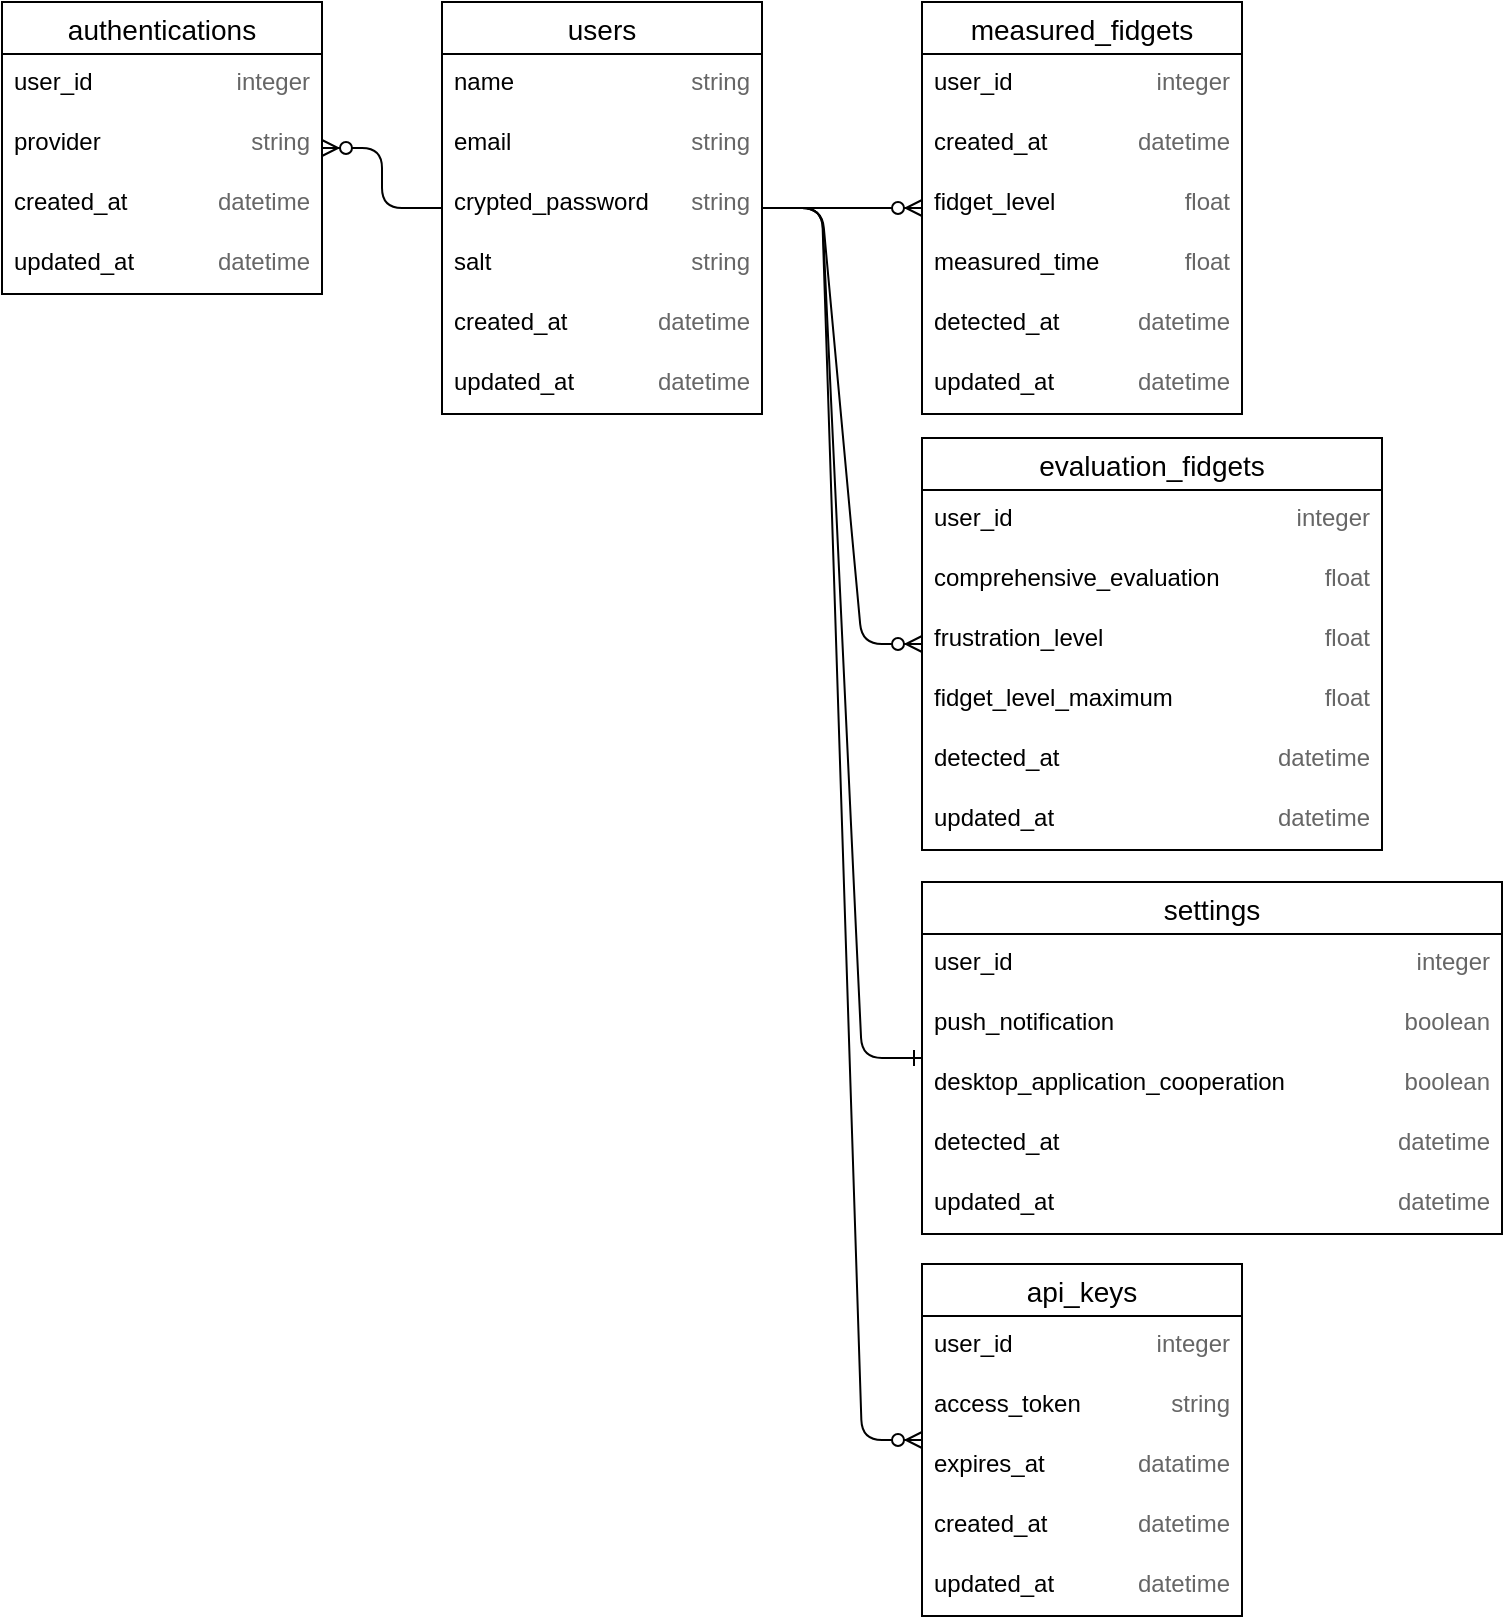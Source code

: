 <mxfile version="14.4.8" type="github">
  <diagram id="KMcwc66zo0s1owtwAtsU" name="ページ1">
    <mxGraphModel dx="1351" dy="933" grid="1" gridSize="10" guides="1" tooltips="1" connect="1" arrows="1" fold="1" page="1" pageScale="1" pageWidth="1169" pageHeight="827" math="0" shadow="0">
      <root>
        <mxCell id="0" />
        <mxCell id="1" parent="0" />
        <object label="users" user="" id="TI8mW6i3zvdnM-aCLv4K-14">
          <mxCell style="swimlane;fontStyle=0;childLayout=stackLayout;horizontal=1;startSize=26;horizontalStack=0;resizeParent=1;resizeParentMax=0;resizeLast=0;collapsible=1;marginBottom=0;align=center;fontSize=14;" parent="1" vertex="1">
            <mxGeometry x="250" y="10" width="160" height="206" as="geometry" />
          </mxCell>
        </object>
        <mxCell id="AFSvtwd09aoUbGUzWYIh-38" value="" style="group" vertex="1" connectable="0" parent="TI8mW6i3zvdnM-aCLv4K-14">
          <mxGeometry y="26" width="160" height="30" as="geometry" />
        </mxCell>
        <mxCell id="AFSvtwd09aoUbGUzWYIh-39" value="name" style="text;strokeColor=none;fillColor=none;spacingLeft=4;spacingRight=4;overflow=hidden;rotatable=0;points=[[0,0.5],[1,0.5]];portConstraint=eastwest;fontSize=12;" vertex="1" parent="AFSvtwd09aoUbGUzWYIh-38">
          <mxGeometry width="100" height="30" as="geometry" />
        </mxCell>
        <mxCell id="AFSvtwd09aoUbGUzWYIh-40" value="string" style="text;strokeColor=none;fillColor=none;spacingLeft=4;spacingRight=4;overflow=hidden;rotatable=0;points=[[0,0.5],[1,0.5]];portConstraint=eastwest;fontSize=12;align=right;fontColor=#666666;" vertex="1" parent="AFSvtwd09aoUbGUzWYIh-38">
          <mxGeometry x="100" width="60" height="30" as="geometry" />
        </mxCell>
        <mxCell id="AFSvtwd09aoUbGUzWYIh-32" value="" style="group" vertex="1" connectable="0" parent="TI8mW6i3zvdnM-aCLv4K-14">
          <mxGeometry y="56" width="160" height="30" as="geometry" />
        </mxCell>
        <mxCell id="AFSvtwd09aoUbGUzWYIh-33" value="email" style="text;strokeColor=none;fillColor=none;spacingLeft=4;spacingRight=4;overflow=hidden;rotatable=0;points=[[0,0.5],[1,0.5]];portConstraint=eastwest;fontSize=12;" vertex="1" parent="AFSvtwd09aoUbGUzWYIh-32">
          <mxGeometry width="100" height="20.455" as="geometry" />
        </mxCell>
        <mxCell id="AFSvtwd09aoUbGUzWYIh-34" value="string" style="text;strokeColor=none;fillColor=none;spacingLeft=4;spacingRight=4;overflow=hidden;rotatable=0;points=[[0,0.5],[1,0.5]];portConstraint=eastwest;fontSize=12;align=right;fontColor=#666666;" vertex="1" parent="AFSvtwd09aoUbGUzWYIh-32">
          <mxGeometry x="100" width="60" height="20.455" as="geometry" />
        </mxCell>
        <mxCell id="AFSvtwd09aoUbGUzWYIh-29" value="" style="group" vertex="1" connectable="0" parent="TI8mW6i3zvdnM-aCLv4K-14">
          <mxGeometry y="86" width="160" height="30" as="geometry" />
        </mxCell>
        <mxCell id="AFSvtwd09aoUbGUzWYIh-30" value="crypted_password" style="text;strokeColor=none;fillColor=none;spacingLeft=4;spacingRight=4;overflow=hidden;rotatable=0;points=[[0,0.5],[1,0.5]];portConstraint=eastwest;fontSize=12;" vertex="1" parent="AFSvtwd09aoUbGUzWYIh-29">
          <mxGeometry width="110" height="30" as="geometry" />
        </mxCell>
        <mxCell id="AFSvtwd09aoUbGUzWYIh-31" value="string" style="text;strokeColor=none;fillColor=none;spacingLeft=4;spacingRight=4;overflow=hidden;rotatable=0;points=[[0,0.5],[1,0.5]];portConstraint=eastwest;fontSize=12;align=right;fontColor=#666666;" vertex="1" parent="AFSvtwd09aoUbGUzWYIh-29">
          <mxGeometry x="110" width="50" height="30" as="geometry" />
        </mxCell>
        <mxCell id="AFSvtwd09aoUbGUzWYIh-26" value="" style="group" vertex="1" connectable="0" parent="TI8mW6i3zvdnM-aCLv4K-14">
          <mxGeometry y="116" width="160" height="30" as="geometry" />
        </mxCell>
        <mxCell id="AFSvtwd09aoUbGUzWYIh-27" value="salt" style="text;strokeColor=none;fillColor=none;spacingLeft=4;spacingRight=4;overflow=hidden;rotatable=0;points=[[0,0.5],[1,0.5]];portConstraint=eastwest;fontSize=12;" vertex="1" parent="AFSvtwd09aoUbGUzWYIh-26">
          <mxGeometry width="100" height="30" as="geometry" />
        </mxCell>
        <mxCell id="AFSvtwd09aoUbGUzWYIh-28" value="string" style="text;strokeColor=none;fillColor=none;spacingLeft=4;spacingRight=4;overflow=hidden;rotatable=0;points=[[0,0.5],[1,0.5]];portConstraint=eastwest;fontSize=12;align=right;fontColor=#666666;" vertex="1" parent="AFSvtwd09aoUbGUzWYIh-26">
          <mxGeometry x="100" width="60" height="30" as="geometry" />
        </mxCell>
        <mxCell id="AFSvtwd09aoUbGUzWYIh-20" value="" style="group" vertex="1" connectable="0" parent="TI8mW6i3zvdnM-aCLv4K-14">
          <mxGeometry y="146" width="160" height="30" as="geometry" />
        </mxCell>
        <mxCell id="AFSvtwd09aoUbGUzWYIh-21" value="created_at" style="text;strokeColor=none;fillColor=none;spacingLeft=4;spacingRight=4;overflow=hidden;rotatable=0;points=[[0,0.5],[1,0.5]];portConstraint=eastwest;fontSize=12;" vertex="1" parent="AFSvtwd09aoUbGUzWYIh-20">
          <mxGeometry width="100" height="30" as="geometry" />
        </mxCell>
        <mxCell id="AFSvtwd09aoUbGUzWYIh-22" value="datetime" style="text;strokeColor=none;fillColor=none;spacingLeft=4;spacingRight=4;overflow=hidden;rotatable=0;points=[[0,0.5],[1,0.5]];portConstraint=eastwest;fontSize=12;align=right;fontColor=#666666;" vertex="1" parent="AFSvtwd09aoUbGUzWYIh-20">
          <mxGeometry x="100" width="60" height="30" as="geometry" />
        </mxCell>
        <mxCell id="AFSvtwd09aoUbGUzWYIh-19" value="" style="group" vertex="1" connectable="0" parent="TI8mW6i3zvdnM-aCLv4K-14">
          <mxGeometry y="176" width="160" height="30" as="geometry" />
        </mxCell>
        <mxCell id="AFSvtwd09aoUbGUzWYIh-17" value="updated_at" style="text;strokeColor=none;fillColor=none;spacingLeft=4;spacingRight=4;overflow=hidden;rotatable=0;points=[[0,0.5],[1,0.5]];portConstraint=eastwest;fontSize=12;" vertex="1" parent="AFSvtwd09aoUbGUzWYIh-19">
          <mxGeometry width="100" height="30" as="geometry" />
        </mxCell>
        <mxCell id="AFSvtwd09aoUbGUzWYIh-18" value="datetime" style="text;strokeColor=none;fillColor=none;spacingLeft=4;spacingRight=4;overflow=hidden;rotatable=0;points=[[0,0.5],[1,0.5]];portConstraint=eastwest;fontSize=12;align=right;fontColor=#666666;" vertex="1" parent="AFSvtwd09aoUbGUzWYIh-19">
          <mxGeometry x="100" width="60" height="30" as="geometry" />
        </mxCell>
        <mxCell id="TI8mW6i3zvdnM-aCLv4K-18" value="measured_fidgets" style="swimlane;fontStyle=0;childLayout=stackLayout;horizontal=1;startSize=26;horizontalStack=0;resizeParent=1;resizeParentMax=0;resizeLast=0;collapsible=1;marginBottom=0;align=center;fontSize=14;" parent="1" vertex="1">
          <mxGeometry x="490" y="10" width="160" height="206" as="geometry" />
        </mxCell>
        <mxCell id="AFSvtwd09aoUbGUzWYIh-58" value="" style="group" vertex="1" connectable="0" parent="TI8mW6i3zvdnM-aCLv4K-18">
          <mxGeometry y="26" width="160" height="30" as="geometry" />
        </mxCell>
        <mxCell id="AFSvtwd09aoUbGUzWYIh-59" value="user_id" style="text;strokeColor=none;fillColor=none;spacingLeft=4;spacingRight=4;overflow=hidden;rotatable=0;points=[[0,0.5],[1,0.5]];portConstraint=eastwest;fontSize=12;" vertex="1" parent="AFSvtwd09aoUbGUzWYIh-58">
          <mxGeometry width="100" height="30" as="geometry" />
        </mxCell>
        <mxCell id="AFSvtwd09aoUbGUzWYIh-60" value="integer" style="text;strokeColor=none;fillColor=none;spacingLeft=4;spacingRight=4;overflow=hidden;rotatable=0;points=[[0,0.5],[1,0.5]];portConstraint=eastwest;fontSize=12;align=right;fontColor=#666666;" vertex="1" parent="AFSvtwd09aoUbGUzWYIh-58">
          <mxGeometry x="100" width="60" height="30" as="geometry" />
        </mxCell>
        <mxCell id="AFSvtwd09aoUbGUzWYIh-70" value="" style="group" vertex="1" connectable="0" parent="TI8mW6i3zvdnM-aCLv4K-18">
          <mxGeometry y="56" width="160" height="30" as="geometry" />
        </mxCell>
        <mxCell id="AFSvtwd09aoUbGUzWYIh-71" value="created_at" style="text;strokeColor=none;fillColor=none;spacingLeft=4;spacingRight=4;overflow=hidden;rotatable=0;points=[[0,0.5],[1,0.5]];portConstraint=eastwest;fontSize=12;" vertex="1" parent="AFSvtwd09aoUbGUzWYIh-70">
          <mxGeometry width="100" height="30" as="geometry" />
        </mxCell>
        <mxCell id="AFSvtwd09aoUbGUzWYIh-72" value="datetime" style="text;strokeColor=none;fillColor=none;spacingLeft=4;spacingRight=4;overflow=hidden;rotatable=0;points=[[0,0.5],[1,0.5]];portConstraint=eastwest;fontSize=12;align=right;fontColor=#666666;" vertex="1" parent="AFSvtwd09aoUbGUzWYIh-70">
          <mxGeometry x="100" width="60" height="30" as="geometry" />
        </mxCell>
        <mxCell id="AFSvtwd09aoUbGUzWYIh-64" value="" style="group" vertex="1" connectable="0" parent="TI8mW6i3zvdnM-aCLv4K-18">
          <mxGeometry y="86" width="160" height="30" as="geometry" />
        </mxCell>
        <mxCell id="AFSvtwd09aoUbGUzWYIh-65" value="fidget_level" style="text;strokeColor=none;fillColor=none;spacingLeft=4;spacingRight=4;overflow=hidden;rotatable=0;points=[[0,0.5],[1,0.5]];portConstraint=eastwest;fontSize=12;" vertex="1" parent="AFSvtwd09aoUbGUzWYIh-64">
          <mxGeometry width="100" height="30" as="geometry" />
        </mxCell>
        <mxCell id="AFSvtwd09aoUbGUzWYIh-66" value="float" style="text;strokeColor=none;fillColor=none;spacingLeft=4;spacingRight=4;overflow=hidden;rotatable=0;points=[[0,0.5],[1,0.5]];portConstraint=eastwest;fontSize=12;align=right;fontColor=#666666;" vertex="1" parent="AFSvtwd09aoUbGUzWYIh-64">
          <mxGeometry x="100" width="60" height="30" as="geometry" />
        </mxCell>
        <mxCell id="AFSvtwd09aoUbGUzWYIh-67" value="" style="group" vertex="1" connectable="0" parent="TI8mW6i3zvdnM-aCLv4K-18">
          <mxGeometry y="116" width="160" height="30" as="geometry" />
        </mxCell>
        <mxCell id="AFSvtwd09aoUbGUzWYIh-68" value="measured_time" style="text;strokeColor=none;fillColor=none;spacingLeft=4;spacingRight=4;overflow=hidden;rotatable=0;points=[[0,0.5],[1,0.5]];portConstraint=eastwest;fontSize=12;" vertex="1" parent="AFSvtwd09aoUbGUzWYIh-67">
          <mxGeometry width="100" height="30" as="geometry" />
        </mxCell>
        <mxCell id="AFSvtwd09aoUbGUzWYIh-69" value="float" style="text;strokeColor=none;fillColor=none;spacingLeft=4;spacingRight=4;overflow=hidden;rotatable=0;points=[[0,0.5],[1,0.5]];portConstraint=eastwest;fontSize=12;align=right;fontColor=#666666;" vertex="1" parent="AFSvtwd09aoUbGUzWYIh-67">
          <mxGeometry x="100" width="60" height="30" as="geometry" />
        </mxCell>
        <mxCell id="AFSvtwd09aoUbGUzWYIh-61" value="" style="group" vertex="1" connectable="0" parent="TI8mW6i3zvdnM-aCLv4K-18">
          <mxGeometry y="146" width="160" height="30" as="geometry" />
        </mxCell>
        <mxCell id="AFSvtwd09aoUbGUzWYIh-62" value="detected_at" style="text;strokeColor=none;fillColor=none;spacingLeft=4;spacingRight=4;overflow=hidden;rotatable=0;points=[[0,0.5],[1,0.5]];portConstraint=eastwest;fontSize=12;" vertex="1" parent="AFSvtwd09aoUbGUzWYIh-61">
          <mxGeometry width="100" height="30" as="geometry" />
        </mxCell>
        <mxCell id="AFSvtwd09aoUbGUzWYIh-63" value="datetime" style="text;strokeColor=none;fillColor=none;spacingLeft=4;spacingRight=4;overflow=hidden;rotatable=0;points=[[0,0.5],[1,0.5]];portConstraint=eastwest;fontSize=12;align=right;fontColor=#666666;" vertex="1" parent="AFSvtwd09aoUbGUzWYIh-61">
          <mxGeometry x="100" width="60" height="30" as="geometry" />
        </mxCell>
        <mxCell id="AFSvtwd09aoUbGUzWYIh-73" value="" style="group" vertex="1" connectable="0" parent="TI8mW6i3zvdnM-aCLv4K-18">
          <mxGeometry y="176" width="160" height="30" as="geometry" />
        </mxCell>
        <mxCell id="AFSvtwd09aoUbGUzWYIh-74" value="updated_at" style="text;strokeColor=none;fillColor=none;spacingLeft=4;spacingRight=4;overflow=hidden;rotatable=0;points=[[0,0.5],[1,0.5]];portConstraint=eastwest;fontSize=12;" vertex="1" parent="AFSvtwd09aoUbGUzWYIh-73">
          <mxGeometry width="100" height="30" as="geometry" />
        </mxCell>
        <mxCell id="AFSvtwd09aoUbGUzWYIh-75" value="datetime" style="text;strokeColor=none;fillColor=none;spacingLeft=4;spacingRight=4;overflow=hidden;rotatable=0;points=[[0,0.5],[1,0.5]];portConstraint=eastwest;fontSize=12;align=right;fontColor=#666666;" vertex="1" parent="AFSvtwd09aoUbGUzWYIh-73">
          <mxGeometry x="100" width="60" height="30" as="geometry" />
        </mxCell>
        <mxCell id="TI8mW6i3zvdnM-aCLv4K-25" value="authentications" style="swimlane;fontStyle=0;childLayout=stackLayout;horizontal=1;startSize=26;horizontalStack=0;resizeParent=1;resizeParentMax=0;resizeLast=0;collapsible=1;marginBottom=0;align=center;fontSize=14;" parent="1" vertex="1">
          <mxGeometry x="30" y="10" width="160" height="146" as="geometry">
            <mxRectangle x="330" y="350" width="120" height="26" as="alternateBounds" />
          </mxGeometry>
        </mxCell>
        <mxCell id="AFSvtwd09aoUbGUzWYIh-42" value="" style="group" vertex="1" connectable="0" parent="TI8mW6i3zvdnM-aCLv4K-25">
          <mxGeometry y="26" width="160" height="30" as="geometry" />
        </mxCell>
        <mxCell id="AFSvtwd09aoUbGUzWYIh-43" value="user_id" style="text;strokeColor=none;fillColor=none;spacingLeft=4;spacingRight=4;overflow=hidden;rotatable=0;points=[[0,0.5],[1,0.5]];portConstraint=eastwest;fontSize=12;" vertex="1" parent="AFSvtwd09aoUbGUzWYIh-42">
          <mxGeometry width="100" height="30" as="geometry" />
        </mxCell>
        <mxCell id="AFSvtwd09aoUbGUzWYIh-44" value="integer" style="text;strokeColor=none;fillColor=none;spacingLeft=4;spacingRight=4;overflow=hidden;rotatable=0;points=[[0,0.5],[1,0.5]];portConstraint=eastwest;fontSize=12;align=right;fontColor=#666666;" vertex="1" parent="AFSvtwd09aoUbGUzWYIh-42">
          <mxGeometry x="100" width="60" height="30" as="geometry" />
        </mxCell>
        <mxCell id="AFSvtwd09aoUbGUzWYIh-45" value="" style="group" vertex="1" connectable="0" parent="TI8mW6i3zvdnM-aCLv4K-25">
          <mxGeometry y="56" width="160" height="30" as="geometry" />
        </mxCell>
        <mxCell id="AFSvtwd09aoUbGUzWYIh-46" value="provider" style="text;strokeColor=none;fillColor=none;spacingLeft=4;spacingRight=4;overflow=hidden;rotatable=0;points=[[0,0.5],[1,0.5]];portConstraint=eastwest;fontSize=12;" vertex="1" parent="AFSvtwd09aoUbGUzWYIh-45">
          <mxGeometry width="100" height="30" as="geometry" />
        </mxCell>
        <mxCell id="AFSvtwd09aoUbGUzWYIh-47" value="string" style="text;strokeColor=none;fillColor=none;spacingLeft=4;spacingRight=4;overflow=hidden;rotatable=0;points=[[0,0.5],[1,0.5]];portConstraint=eastwest;fontSize=12;align=right;fontColor=#666666;" vertex="1" parent="AFSvtwd09aoUbGUzWYIh-45">
          <mxGeometry x="100" width="60" height="30" as="geometry" />
        </mxCell>
        <mxCell id="AFSvtwd09aoUbGUzWYIh-52" value="" style="group" vertex="1" connectable="0" parent="TI8mW6i3zvdnM-aCLv4K-25">
          <mxGeometry y="86" width="160" height="30" as="geometry" />
        </mxCell>
        <mxCell id="AFSvtwd09aoUbGUzWYIh-53" value="created_at" style="text;strokeColor=none;fillColor=none;spacingLeft=4;spacingRight=4;overflow=hidden;rotatable=0;points=[[0,0.5],[1,0.5]];portConstraint=eastwest;fontSize=12;" vertex="1" parent="AFSvtwd09aoUbGUzWYIh-52">
          <mxGeometry width="100" height="30" as="geometry" />
        </mxCell>
        <mxCell id="AFSvtwd09aoUbGUzWYIh-54" value="datetime" style="text;strokeColor=none;fillColor=none;spacingLeft=4;spacingRight=4;overflow=hidden;rotatable=0;points=[[0,0.5],[1,0.5]];portConstraint=eastwest;fontSize=12;align=right;fontColor=#666666;" vertex="1" parent="AFSvtwd09aoUbGUzWYIh-52">
          <mxGeometry x="100" width="60" height="30" as="geometry" />
        </mxCell>
        <mxCell id="AFSvtwd09aoUbGUzWYIh-55" value="" style="group" vertex="1" connectable="0" parent="TI8mW6i3zvdnM-aCLv4K-25">
          <mxGeometry y="116" width="160" height="30" as="geometry" />
        </mxCell>
        <mxCell id="AFSvtwd09aoUbGUzWYIh-56" value="updated_at" style="text;strokeColor=none;fillColor=none;spacingLeft=4;spacingRight=4;overflow=hidden;rotatable=0;points=[[0,0.5],[1,0.5]];portConstraint=eastwest;fontSize=12;" vertex="1" parent="AFSvtwd09aoUbGUzWYIh-55">
          <mxGeometry width="100" height="30" as="geometry" />
        </mxCell>
        <mxCell id="AFSvtwd09aoUbGUzWYIh-57" value="datetime" style="text;strokeColor=none;fillColor=none;spacingLeft=4;spacingRight=4;overflow=hidden;rotatable=0;points=[[0,0.5],[1,0.5]];portConstraint=eastwest;fontSize=12;align=right;fontColor=#666666;" vertex="1" parent="AFSvtwd09aoUbGUzWYIh-55">
          <mxGeometry x="100" width="60" height="30" as="geometry" />
        </mxCell>
        <mxCell id="TI8mW6i3zvdnM-aCLv4K-67" value="" style="edgeStyle=entityRelationEdgeStyle;fontSize=12;html=1;endArrow=ERone;endFill=1;" parent="1" source="TI8mW6i3zvdnM-aCLv4K-14" target="AFSvtwd09aoUbGUzWYIh-96" edge="1">
          <mxGeometry width="100" height="100" relative="1" as="geometry">
            <mxPoint x="360" y="450" as="sourcePoint" />
            <mxPoint x="490" y="538" as="targetPoint" />
          </mxGeometry>
        </mxCell>
        <mxCell id="TI8mW6i3zvdnM-aCLv4K-69" value="" style="edgeStyle=entityRelationEdgeStyle;fontSize=12;html=1;endArrow=ERzeroToMany;endFill=1;" parent="1" source="TI8mW6i3zvdnM-aCLv4K-14" target="TI8mW6i3zvdnM-aCLv4K-25" edge="1">
          <mxGeometry width="100" height="100" relative="1" as="geometry">
            <mxPoint x="360" y="450" as="sourcePoint" />
            <mxPoint x="460" y="350" as="targetPoint" />
          </mxGeometry>
        </mxCell>
        <mxCell id="TI8mW6i3zvdnM-aCLv4K-88" value="" style="edgeStyle=entityRelationEdgeStyle;fontSize=12;html=1;endArrow=ERzeroToMany;endFill=1;" parent="1" source="TI8mW6i3zvdnM-aCLv4K-14" target="TI8mW6i3zvdnM-aCLv4K-18" edge="1">
          <mxGeometry width="100" height="100" relative="1" as="geometry">
            <mxPoint x="360" y="390" as="sourcePoint" />
            <mxPoint x="460" y="290" as="targetPoint" />
          </mxGeometry>
        </mxCell>
        <mxCell id="TI8mW6i3zvdnM-aCLv4K-89" value="" style="edgeStyle=entityRelationEdgeStyle;fontSize=12;html=1;endArrow=ERzeroToMany;endFill=1;" parent="1" source="TI8mW6i3zvdnM-aCLv4K-14" target="AFSvtwd09aoUbGUzWYIh-76" edge="1">
          <mxGeometry width="100" height="100" relative="1" as="geometry">
            <mxPoint x="360" y="390" as="sourcePoint" />
            <mxPoint x="490" y="331" as="targetPoint" />
          </mxGeometry>
        </mxCell>
        <mxCell id="AFSvtwd09aoUbGUzWYIh-76" value="evaluation_fidgets" style="swimlane;fontStyle=0;childLayout=stackLayout;horizontal=1;startSize=26;horizontalStack=0;resizeParent=1;resizeParentMax=0;resizeLast=0;collapsible=1;marginBottom=0;align=center;fontSize=14;" vertex="1" parent="1">
          <mxGeometry x="490" y="228" width="230" height="206" as="geometry" />
        </mxCell>
        <mxCell id="AFSvtwd09aoUbGUzWYIh-77" value="" style="group" vertex="1" connectable="0" parent="AFSvtwd09aoUbGUzWYIh-76">
          <mxGeometry y="26" width="230" height="30" as="geometry" />
        </mxCell>
        <mxCell id="AFSvtwd09aoUbGUzWYIh-78" value="user_id" style="text;strokeColor=none;fillColor=none;spacingLeft=4;spacingRight=4;overflow=hidden;rotatable=0;points=[[0,0.5],[1,0.5]];portConstraint=eastwest;fontSize=12;" vertex="1" parent="AFSvtwd09aoUbGUzWYIh-77">
          <mxGeometry width="100" height="30" as="geometry" />
        </mxCell>
        <mxCell id="AFSvtwd09aoUbGUzWYIh-79" value="integer" style="text;strokeColor=none;fillColor=none;spacingLeft=4;spacingRight=4;overflow=hidden;rotatable=0;points=[[0,0.5],[1,0.5]];portConstraint=eastwest;fontSize=12;align=right;fontColor=#666666;" vertex="1" parent="AFSvtwd09aoUbGUzWYIh-77">
          <mxGeometry x="170" width="60" height="30" as="geometry" />
        </mxCell>
        <mxCell id="AFSvtwd09aoUbGUzWYIh-80" value="" style="group" vertex="1" connectable="0" parent="AFSvtwd09aoUbGUzWYIh-76">
          <mxGeometry y="56" width="230" height="30" as="geometry" />
        </mxCell>
        <mxCell id="AFSvtwd09aoUbGUzWYIh-81" value="comprehensive_evaluation" style="text;strokeColor=none;fillColor=none;spacingLeft=4;spacingRight=4;overflow=hidden;rotatable=0;points=[[0,0.5],[1,0.5]];portConstraint=eastwest;fontSize=12;" vertex="1" parent="AFSvtwd09aoUbGUzWYIh-80">
          <mxGeometry width="170" height="30" as="geometry" />
        </mxCell>
        <mxCell id="AFSvtwd09aoUbGUzWYIh-82" value="float" style="text;strokeColor=none;fillColor=none;spacingLeft=4;spacingRight=4;overflow=hidden;rotatable=0;points=[[0,0.5],[1,0.5]];portConstraint=eastwest;fontSize=12;align=right;fontColor=#666666;" vertex="1" parent="AFSvtwd09aoUbGUzWYIh-80">
          <mxGeometry x="170" width="60" height="30" as="geometry" />
        </mxCell>
        <mxCell id="AFSvtwd09aoUbGUzWYIh-83" value="" style="group" vertex="1" connectable="0" parent="AFSvtwd09aoUbGUzWYIh-76">
          <mxGeometry y="86" width="230" height="30" as="geometry" />
        </mxCell>
        <mxCell id="AFSvtwd09aoUbGUzWYIh-84" value="frustration_level" style="text;strokeColor=none;fillColor=none;spacingLeft=4;spacingRight=4;overflow=hidden;rotatable=0;points=[[0,0.5],[1,0.5]];portConstraint=eastwest;fontSize=12;" vertex="1" parent="AFSvtwd09aoUbGUzWYIh-83">
          <mxGeometry width="120" height="30" as="geometry" />
        </mxCell>
        <mxCell id="AFSvtwd09aoUbGUzWYIh-85" value="float" style="text;strokeColor=none;fillColor=none;spacingLeft=4;spacingRight=4;overflow=hidden;rotatable=0;points=[[0,0.5],[1,0.5]];portConstraint=eastwest;fontSize=12;align=right;fontColor=#666666;" vertex="1" parent="AFSvtwd09aoUbGUzWYIh-83">
          <mxGeometry x="170" width="60" height="30" as="geometry" />
        </mxCell>
        <mxCell id="AFSvtwd09aoUbGUzWYIh-86" value="" style="group" vertex="1" connectable="0" parent="AFSvtwd09aoUbGUzWYIh-76">
          <mxGeometry y="116" width="230" height="30" as="geometry" />
        </mxCell>
        <mxCell id="AFSvtwd09aoUbGUzWYIh-87" value="fidget_level_maximum" style="text;strokeColor=none;fillColor=none;spacingLeft=4;spacingRight=4;overflow=hidden;rotatable=0;points=[[0,0.5],[1,0.5]];portConstraint=eastwest;fontSize=12;" vertex="1" parent="AFSvtwd09aoUbGUzWYIh-86">
          <mxGeometry width="160" height="30" as="geometry" />
        </mxCell>
        <mxCell id="AFSvtwd09aoUbGUzWYIh-88" value="float" style="text;strokeColor=none;fillColor=none;spacingLeft=4;spacingRight=4;overflow=hidden;rotatable=0;points=[[0,0.5],[1,0.5]];portConstraint=eastwest;fontSize=12;align=right;fontColor=#666666;" vertex="1" parent="AFSvtwd09aoUbGUzWYIh-86">
          <mxGeometry x="170" width="60" height="30" as="geometry" />
        </mxCell>
        <mxCell id="AFSvtwd09aoUbGUzWYIh-89" value="" style="group" vertex="1" connectable="0" parent="AFSvtwd09aoUbGUzWYIh-76">
          <mxGeometry y="146" width="230" height="30" as="geometry" />
        </mxCell>
        <mxCell id="AFSvtwd09aoUbGUzWYIh-90" value="detected_at" style="text;strokeColor=none;fillColor=none;spacingLeft=4;spacingRight=4;overflow=hidden;rotatable=0;points=[[0,0.5],[1,0.5]];portConstraint=eastwest;fontSize=12;" vertex="1" parent="AFSvtwd09aoUbGUzWYIh-89">
          <mxGeometry width="100" height="30" as="geometry" />
        </mxCell>
        <mxCell id="AFSvtwd09aoUbGUzWYIh-91" value="datetime" style="text;strokeColor=none;fillColor=none;spacingLeft=4;spacingRight=4;overflow=hidden;rotatable=0;points=[[0,0.5],[1,0.5]];portConstraint=eastwest;fontSize=12;align=right;fontColor=#666666;" vertex="1" parent="AFSvtwd09aoUbGUzWYIh-89">
          <mxGeometry x="170" width="60" height="30" as="geometry" />
        </mxCell>
        <mxCell id="AFSvtwd09aoUbGUzWYIh-92" value="" style="group" vertex="1" connectable="0" parent="AFSvtwd09aoUbGUzWYIh-76">
          <mxGeometry y="176" width="230" height="30" as="geometry" />
        </mxCell>
        <mxCell id="AFSvtwd09aoUbGUzWYIh-93" value="updated_at" style="text;strokeColor=none;fillColor=none;spacingLeft=4;spacingRight=4;overflow=hidden;rotatable=0;points=[[0,0.5],[1,0.5]];portConstraint=eastwest;fontSize=12;" vertex="1" parent="AFSvtwd09aoUbGUzWYIh-92">
          <mxGeometry width="100" height="30" as="geometry" />
        </mxCell>
        <mxCell id="AFSvtwd09aoUbGUzWYIh-94" value="datetime" style="text;strokeColor=none;fillColor=none;spacingLeft=4;spacingRight=4;overflow=hidden;rotatable=0;points=[[0,0.5],[1,0.5]];portConstraint=eastwest;fontSize=12;align=right;fontColor=#666666;" vertex="1" parent="AFSvtwd09aoUbGUzWYIh-92">
          <mxGeometry x="170" width="60" height="30" as="geometry" />
        </mxCell>
        <mxCell id="AFSvtwd09aoUbGUzWYIh-96" value="settings" style="swimlane;fontStyle=0;childLayout=stackLayout;horizontal=1;startSize=26;horizontalStack=0;resizeParent=1;resizeParentMax=0;resizeLast=0;collapsible=1;marginBottom=0;align=center;fontSize=14;" vertex="1" parent="1">
          <mxGeometry x="490" y="450" width="290" height="176" as="geometry" />
        </mxCell>
        <mxCell id="AFSvtwd09aoUbGUzWYIh-97" value="" style="group" vertex="1" connectable="0" parent="AFSvtwd09aoUbGUzWYIh-96">
          <mxGeometry y="26" width="290" height="30" as="geometry" />
        </mxCell>
        <mxCell id="AFSvtwd09aoUbGUzWYIh-98" value="user_id" style="text;strokeColor=none;fillColor=none;spacingLeft=4;spacingRight=4;overflow=hidden;rotatable=0;points=[[0,0.5],[1,0.5]];portConstraint=eastwest;fontSize=12;" vertex="1" parent="AFSvtwd09aoUbGUzWYIh-97">
          <mxGeometry width="100" height="30" as="geometry" />
        </mxCell>
        <mxCell id="AFSvtwd09aoUbGUzWYIh-99" value="integer" style="text;strokeColor=none;fillColor=none;spacingLeft=4;spacingRight=4;overflow=hidden;rotatable=0;points=[[0,0.5],[1,0.5]];portConstraint=eastwest;fontSize=12;align=right;fontColor=#666666;" vertex="1" parent="AFSvtwd09aoUbGUzWYIh-97">
          <mxGeometry x="230" width="60" height="30" as="geometry" />
        </mxCell>
        <mxCell id="AFSvtwd09aoUbGUzWYIh-100" value="" style="group" vertex="1" connectable="0" parent="AFSvtwd09aoUbGUzWYIh-96">
          <mxGeometry y="56" width="290" height="30" as="geometry" />
        </mxCell>
        <mxCell id="AFSvtwd09aoUbGUzWYIh-101" value="push_notification" style="text;strokeColor=none;fillColor=none;spacingLeft=4;spacingRight=4;overflow=hidden;rotatable=0;points=[[0,0.5],[1,0.5]];portConstraint=eastwest;fontSize=12;" vertex="1" parent="AFSvtwd09aoUbGUzWYIh-100">
          <mxGeometry width="170" height="30" as="geometry" />
        </mxCell>
        <mxCell id="AFSvtwd09aoUbGUzWYIh-102" value="boolean" style="text;strokeColor=none;fillColor=none;spacingLeft=4;spacingRight=4;overflow=hidden;rotatable=0;points=[[0,0.5],[1,0.5]];portConstraint=eastwest;fontSize=12;align=right;fontColor=#666666;" vertex="1" parent="AFSvtwd09aoUbGUzWYIh-100">
          <mxGeometry x="230" width="60" height="30" as="geometry" />
        </mxCell>
        <mxCell id="AFSvtwd09aoUbGUzWYIh-103" value="" style="group" vertex="1" connectable="0" parent="AFSvtwd09aoUbGUzWYIh-96">
          <mxGeometry y="86" width="290" height="30" as="geometry" />
        </mxCell>
        <mxCell id="AFSvtwd09aoUbGUzWYIh-104" value="desktop_application_cooperation" style="text;strokeColor=none;fillColor=none;spacingLeft=4;spacingRight=4;overflow=hidden;rotatable=0;points=[[0,0.5],[1,0.5]];portConstraint=eastwest;fontSize=12;" vertex="1" parent="AFSvtwd09aoUbGUzWYIh-103">
          <mxGeometry width="190" height="30" as="geometry" />
        </mxCell>
        <mxCell id="AFSvtwd09aoUbGUzWYIh-105" value="boolean" style="text;strokeColor=none;fillColor=none;spacingLeft=4;spacingRight=4;overflow=hidden;rotatable=0;points=[[0,0.5],[1,0.5]];portConstraint=eastwest;fontSize=12;align=right;fontColor=#666666;" vertex="1" parent="AFSvtwd09aoUbGUzWYIh-103">
          <mxGeometry x="230" width="60" height="30" as="geometry" />
        </mxCell>
        <mxCell id="AFSvtwd09aoUbGUzWYIh-109" value="" style="group" vertex="1" connectable="0" parent="AFSvtwd09aoUbGUzWYIh-96">
          <mxGeometry y="116" width="290" height="30" as="geometry" />
        </mxCell>
        <mxCell id="AFSvtwd09aoUbGUzWYIh-110" value="detected_at" style="text;strokeColor=none;fillColor=none;spacingLeft=4;spacingRight=4;overflow=hidden;rotatable=0;points=[[0,0.5],[1,0.5]];portConstraint=eastwest;fontSize=12;" vertex="1" parent="AFSvtwd09aoUbGUzWYIh-109">
          <mxGeometry width="100" height="30" as="geometry" />
        </mxCell>
        <mxCell id="AFSvtwd09aoUbGUzWYIh-111" value="datetime" style="text;strokeColor=none;fillColor=none;spacingLeft=4;spacingRight=4;overflow=hidden;rotatable=0;points=[[0,0.5],[1,0.5]];portConstraint=eastwest;fontSize=12;align=right;fontColor=#666666;" vertex="1" parent="AFSvtwd09aoUbGUzWYIh-109">
          <mxGeometry x="230" width="60" height="30" as="geometry" />
        </mxCell>
        <mxCell id="AFSvtwd09aoUbGUzWYIh-112" value="" style="group" vertex="1" connectable="0" parent="AFSvtwd09aoUbGUzWYIh-96">
          <mxGeometry y="146" width="290" height="30" as="geometry" />
        </mxCell>
        <mxCell id="AFSvtwd09aoUbGUzWYIh-113" value="updated_at" style="text;strokeColor=none;fillColor=none;spacingLeft=4;spacingRight=4;overflow=hidden;rotatable=0;points=[[0,0.5],[1,0.5]];portConstraint=eastwest;fontSize=12;" vertex="1" parent="AFSvtwd09aoUbGUzWYIh-112">
          <mxGeometry width="100" height="30" as="geometry" />
        </mxCell>
        <mxCell id="AFSvtwd09aoUbGUzWYIh-114" value="datetime" style="text;strokeColor=none;fillColor=none;spacingLeft=4;spacingRight=4;overflow=hidden;rotatable=0;points=[[0,0.5],[1,0.5]];portConstraint=eastwest;fontSize=12;align=right;fontColor=#666666;" vertex="1" parent="AFSvtwd09aoUbGUzWYIh-112">
          <mxGeometry x="230" width="60" height="30" as="geometry" />
        </mxCell>
        <object label="api_keys" user="" id="AFSvtwd09aoUbGUzWYIh-118">
          <mxCell style="swimlane;fontStyle=0;childLayout=stackLayout;horizontal=1;startSize=26;horizontalStack=0;resizeParent=1;resizeParentMax=0;resizeLast=0;collapsible=1;marginBottom=0;align=center;fontSize=14;" vertex="1" parent="1">
            <mxGeometry x="490" y="641" width="160" height="176" as="geometry" />
          </mxCell>
        </object>
        <mxCell id="AFSvtwd09aoUbGUzWYIh-119" value="" style="group" vertex="1" connectable="0" parent="AFSvtwd09aoUbGUzWYIh-118">
          <mxGeometry y="26" width="160" height="30" as="geometry" />
        </mxCell>
        <mxCell id="AFSvtwd09aoUbGUzWYIh-120" value="user_id" style="text;strokeColor=none;fillColor=none;spacingLeft=4;spacingRight=4;overflow=hidden;rotatable=0;points=[[0,0.5],[1,0.5]];portConstraint=eastwest;fontSize=12;" vertex="1" parent="AFSvtwd09aoUbGUzWYIh-119">
          <mxGeometry width="100" height="30" as="geometry" />
        </mxCell>
        <mxCell id="AFSvtwd09aoUbGUzWYIh-121" value="integer" style="text;strokeColor=none;fillColor=none;spacingLeft=4;spacingRight=4;overflow=hidden;rotatable=0;points=[[0,0.5],[1,0.5]];portConstraint=eastwest;fontSize=12;align=right;fontColor=#666666;" vertex="1" parent="AFSvtwd09aoUbGUzWYIh-119">
          <mxGeometry x="100" width="60" height="30" as="geometry" />
        </mxCell>
        <mxCell id="AFSvtwd09aoUbGUzWYIh-122" value="" style="group" vertex="1" connectable="0" parent="AFSvtwd09aoUbGUzWYIh-118">
          <mxGeometry y="56" width="160" height="30" as="geometry" />
        </mxCell>
        <mxCell id="AFSvtwd09aoUbGUzWYIh-123" value="access_token" style="text;strokeColor=none;fillColor=none;spacingLeft=4;spacingRight=4;overflow=hidden;rotatable=0;points=[[0,0.5],[1,0.5]];portConstraint=eastwest;fontSize=12;" vertex="1" parent="AFSvtwd09aoUbGUzWYIh-122">
          <mxGeometry width="100" height="20.455" as="geometry" />
        </mxCell>
        <mxCell id="AFSvtwd09aoUbGUzWYIh-124" value="string" style="text;strokeColor=none;fillColor=none;spacingLeft=4;spacingRight=4;overflow=hidden;rotatable=0;points=[[0,0.5],[1,0.5]];portConstraint=eastwest;fontSize=12;align=right;fontColor=#666666;" vertex="1" parent="AFSvtwd09aoUbGUzWYIh-122">
          <mxGeometry x="100" width="60" height="20.455" as="geometry" />
        </mxCell>
        <mxCell id="AFSvtwd09aoUbGUzWYIh-125" value="" style="group" vertex="1" connectable="0" parent="AFSvtwd09aoUbGUzWYIh-118">
          <mxGeometry y="86" width="160" height="30" as="geometry" />
        </mxCell>
        <mxCell id="AFSvtwd09aoUbGUzWYIh-126" value="expires_at" style="text;strokeColor=none;fillColor=none;spacingLeft=4;spacingRight=4;overflow=hidden;rotatable=0;points=[[0,0.5],[1,0.5]];portConstraint=eastwest;fontSize=12;" vertex="1" parent="AFSvtwd09aoUbGUzWYIh-125">
          <mxGeometry width="110" height="30" as="geometry" />
        </mxCell>
        <mxCell id="AFSvtwd09aoUbGUzWYIh-127" value="datatime" style="text;strokeColor=none;fillColor=none;spacingLeft=4;spacingRight=4;overflow=hidden;rotatable=0;points=[[0,0.5],[1,0.5]];portConstraint=eastwest;fontSize=12;align=right;fontColor=#666666;" vertex="1" parent="AFSvtwd09aoUbGUzWYIh-125">
          <mxGeometry x="100" width="60" height="30" as="geometry" />
        </mxCell>
        <mxCell id="AFSvtwd09aoUbGUzWYIh-131" value="" style="group" vertex="1" connectable="0" parent="AFSvtwd09aoUbGUzWYIh-118">
          <mxGeometry y="116" width="160" height="30" as="geometry" />
        </mxCell>
        <mxCell id="AFSvtwd09aoUbGUzWYIh-132" value="created_at" style="text;strokeColor=none;fillColor=none;spacingLeft=4;spacingRight=4;overflow=hidden;rotatable=0;points=[[0,0.5],[1,0.5]];portConstraint=eastwest;fontSize=12;" vertex="1" parent="AFSvtwd09aoUbGUzWYIh-131">
          <mxGeometry width="100" height="30" as="geometry" />
        </mxCell>
        <mxCell id="AFSvtwd09aoUbGUzWYIh-133" value="datetime" style="text;strokeColor=none;fillColor=none;spacingLeft=4;spacingRight=4;overflow=hidden;rotatable=0;points=[[0,0.5],[1,0.5]];portConstraint=eastwest;fontSize=12;align=right;fontColor=#666666;" vertex="1" parent="AFSvtwd09aoUbGUzWYIh-131">
          <mxGeometry x="100" width="60" height="30" as="geometry" />
        </mxCell>
        <mxCell id="AFSvtwd09aoUbGUzWYIh-134" value="" style="group" vertex="1" connectable="0" parent="AFSvtwd09aoUbGUzWYIh-118">
          <mxGeometry y="146" width="160" height="30" as="geometry" />
        </mxCell>
        <mxCell id="AFSvtwd09aoUbGUzWYIh-135" value="updated_at" style="text;strokeColor=none;fillColor=none;spacingLeft=4;spacingRight=4;overflow=hidden;rotatable=0;points=[[0,0.5],[1,0.5]];portConstraint=eastwest;fontSize=12;" vertex="1" parent="AFSvtwd09aoUbGUzWYIh-134">
          <mxGeometry width="100" height="30" as="geometry" />
        </mxCell>
        <mxCell id="AFSvtwd09aoUbGUzWYIh-136" value="datetime" style="text;strokeColor=none;fillColor=none;spacingLeft=4;spacingRight=4;overflow=hidden;rotatable=0;points=[[0,0.5],[1,0.5]];portConstraint=eastwest;fontSize=12;align=right;fontColor=#666666;" vertex="1" parent="AFSvtwd09aoUbGUzWYIh-134">
          <mxGeometry x="100" width="60" height="30" as="geometry" />
        </mxCell>
        <mxCell id="AFSvtwd09aoUbGUzWYIh-138" value="" style="edgeStyle=entityRelationEdgeStyle;fontSize=12;html=1;endArrow=ERzeroToMany;endFill=1;" edge="1" parent="1" source="TI8mW6i3zvdnM-aCLv4K-14" target="AFSvtwd09aoUbGUzWYIh-118">
          <mxGeometry width="100" height="100" relative="1" as="geometry">
            <mxPoint x="340.0" y="360" as="sourcePoint" />
            <mxPoint x="280.0" y="330" as="targetPoint" />
          </mxGeometry>
        </mxCell>
      </root>
    </mxGraphModel>
  </diagram>
</mxfile>
